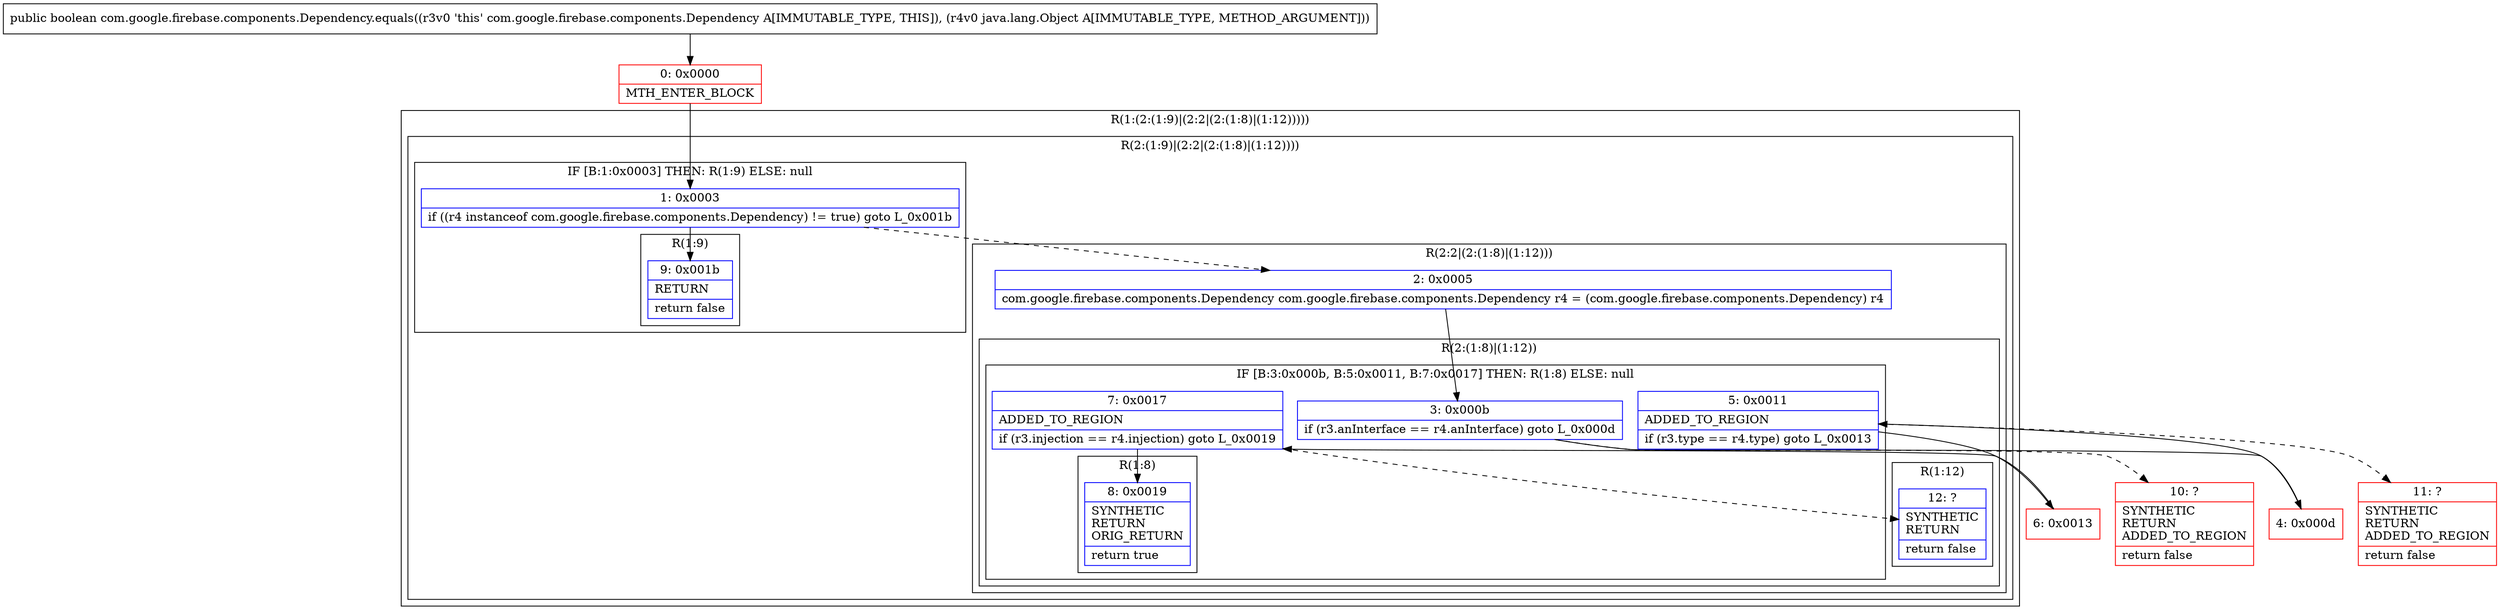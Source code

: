 digraph "CFG forcom.google.firebase.components.Dependency.equals(Ljava\/lang\/Object;)Z" {
subgraph cluster_Region_2023474911 {
label = "R(1:(2:(1:9)|(2:2|(2:(1:8)|(1:12)))))";
node [shape=record,color=blue];
subgraph cluster_Region_1968376585 {
label = "R(2:(1:9)|(2:2|(2:(1:8)|(1:12))))";
node [shape=record,color=blue];
subgraph cluster_IfRegion_999355890 {
label = "IF [B:1:0x0003] THEN: R(1:9) ELSE: null";
node [shape=record,color=blue];
Node_1 [shape=record,label="{1\:\ 0x0003|if ((r4 instanceof com.google.firebase.components.Dependency) != true) goto L_0x001b\l}"];
subgraph cluster_Region_1606223034 {
label = "R(1:9)";
node [shape=record,color=blue];
Node_9 [shape=record,label="{9\:\ 0x001b|RETURN\l|return false\l}"];
}
}
subgraph cluster_Region_1564276563 {
label = "R(2:2|(2:(1:8)|(1:12)))";
node [shape=record,color=blue];
Node_2 [shape=record,label="{2\:\ 0x0005|com.google.firebase.components.Dependency com.google.firebase.components.Dependency r4 = (com.google.firebase.components.Dependency) r4\l}"];
subgraph cluster_Region_2042006700 {
label = "R(2:(1:8)|(1:12))";
node [shape=record,color=blue];
subgraph cluster_IfRegion_218236467 {
label = "IF [B:3:0x000b, B:5:0x0011, B:7:0x0017] THEN: R(1:8) ELSE: null";
node [shape=record,color=blue];
Node_3 [shape=record,label="{3\:\ 0x000b|if (r3.anInterface == r4.anInterface) goto L_0x000d\l}"];
Node_5 [shape=record,label="{5\:\ 0x0011|ADDED_TO_REGION\l|if (r3.type == r4.type) goto L_0x0013\l}"];
Node_7 [shape=record,label="{7\:\ 0x0017|ADDED_TO_REGION\l|if (r3.injection == r4.injection) goto L_0x0019\l}"];
subgraph cluster_Region_340839376 {
label = "R(1:8)";
node [shape=record,color=blue];
Node_8 [shape=record,label="{8\:\ 0x0019|SYNTHETIC\lRETURN\lORIG_RETURN\l|return true\l}"];
}
}
subgraph cluster_Region_676561869 {
label = "R(1:12)";
node [shape=record,color=blue];
Node_12 [shape=record,label="{12\:\ ?|SYNTHETIC\lRETURN\l|return false\l}"];
}
}
}
}
}
Node_0 [shape=record,color=red,label="{0\:\ 0x0000|MTH_ENTER_BLOCK\l}"];
Node_4 [shape=record,color=red,label="{4\:\ 0x000d}"];
Node_6 [shape=record,color=red,label="{6\:\ 0x0013}"];
Node_10 [shape=record,color=red,label="{10\:\ ?|SYNTHETIC\lRETURN\lADDED_TO_REGION\l|return false\l}"];
Node_11 [shape=record,color=red,label="{11\:\ ?|SYNTHETIC\lRETURN\lADDED_TO_REGION\l|return false\l}"];
MethodNode[shape=record,label="{public boolean com.google.firebase.components.Dependency.equals((r3v0 'this' com.google.firebase.components.Dependency A[IMMUTABLE_TYPE, THIS]), (r4v0 java.lang.Object A[IMMUTABLE_TYPE, METHOD_ARGUMENT])) }"];
MethodNode -> Node_0;
Node_1 -> Node_2[style=dashed];
Node_1 -> Node_9;
Node_2 -> Node_3;
Node_3 -> Node_4;
Node_3 -> Node_10[style=dashed];
Node_5 -> Node_6;
Node_5 -> Node_11[style=dashed];
Node_7 -> Node_8;
Node_7 -> Node_12[style=dashed];
Node_0 -> Node_1;
Node_4 -> Node_5;
Node_6 -> Node_7;
}

